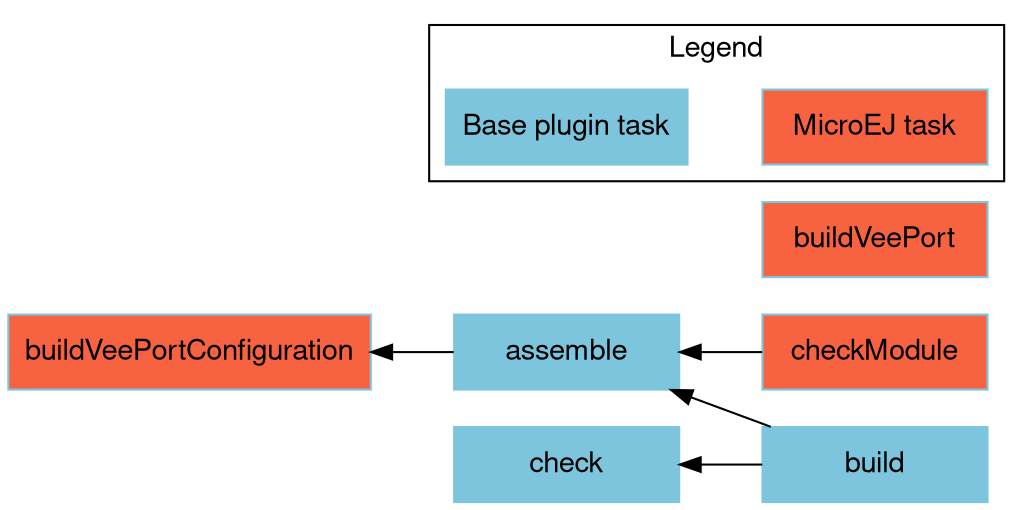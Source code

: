 digraph mygraph {
    rankdir="RL";
    bgcolor="transparent"
    fontname="Helvetica,Arial,sans-serif"
    node [
        shape = box
        width = 1.5
        color = "#7dc5dc"
        style = filled
        fontname="Helvetica,Arial,sans-serif"
    ]
    edge [fontname="Helvetica,Arial,sans-serif"]
    "checkModule" [fillcolor = "#f76241"]
    "buildVeePort" [fillcolor = "#f76241"]
    "buildVeePortConfiguration" [fillcolor = "#f76241"]
    "build" -> "check"
    "build" -> "assemble"
    "assemble" -> "buildVeePortConfiguration"
    "checkModule" -> "assemble"

    subgraph cluster_legend {
        label="Legend";
        microej [fillcolor="#f76241" label="MicroEJ task"];
        java [fillcolor="#7dc5dc" label="Base plugin task"];
        microej -> java [style=invis];
        java -> microej [style=invis];
    }
}